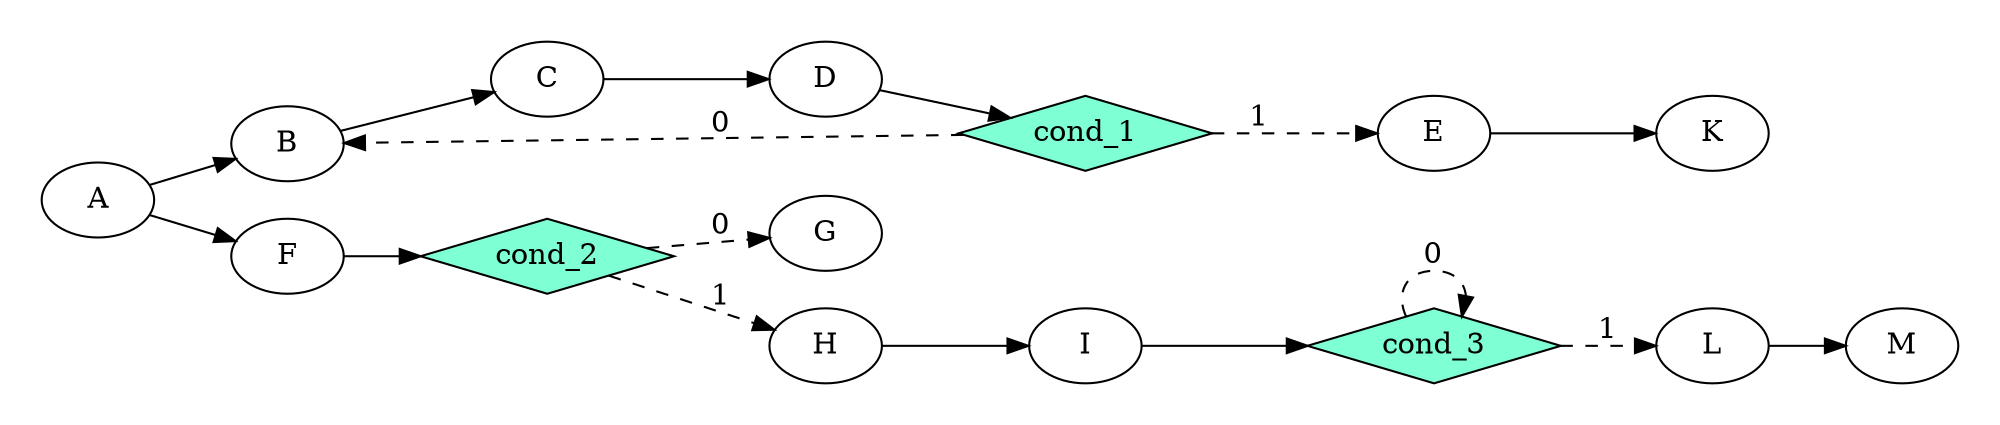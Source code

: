 digraph Taskflow {
   bgcolor="transparent"
   rankdir="LR"
    subgraph cluster_p0x7ffc2daeebe0 {
   
      //style=invis
      pendwidth=0 
      pencolor = transparent
      p0x1676c20[label="H" ];
      p0x1676d50[label="G" ];
      p0x1676e80[label="F" ];
      p0x1676e80 -> p0x1677700;
      p0x1676fc0[label="E" ];
      p0x16770d0[label="D" ];
      p0x16770d0 -> p0x1677560;
      p0x1677230[label="C" ];
      p0x1677230 -> p0x16770d0;
      p0x1677340[label="B" ];
      p0x1677340 -> p0x1677230;
      p0x1677450[label="A" ];
      p0x1677450 -> p0x1677340;
      p0x1677450 -> p0x1676e80;
      p0x1677560[label="cond_1"  shape=diamond color=black fillcolor=aquamarine style=filled];
      p0x1677560 -> p0x1677340 [style=dashed label="0"];
      p0x1677560 -> p0x1676fc0 [style=dashed label="1"];
      p0x1677700[label="cond_2"  shape=diamond color=black fillcolor=aquamarine style=filled];
      p0x1677700 -> p0x1676d50 [style=dashed label="0"];
      p0x1677700 -> p0x1676c20 [style=dashed label="1"];
      p0x1676c20->I;
      J[label="cond_3"  shape=diamond color=black fillcolor=aquamarine style=filled];
      I->J;
      p0x1676fc0->K;
      J->J[style=dashed label="0"]
      J->L[style=dashed label="1"]
      L->M;
    }
}

